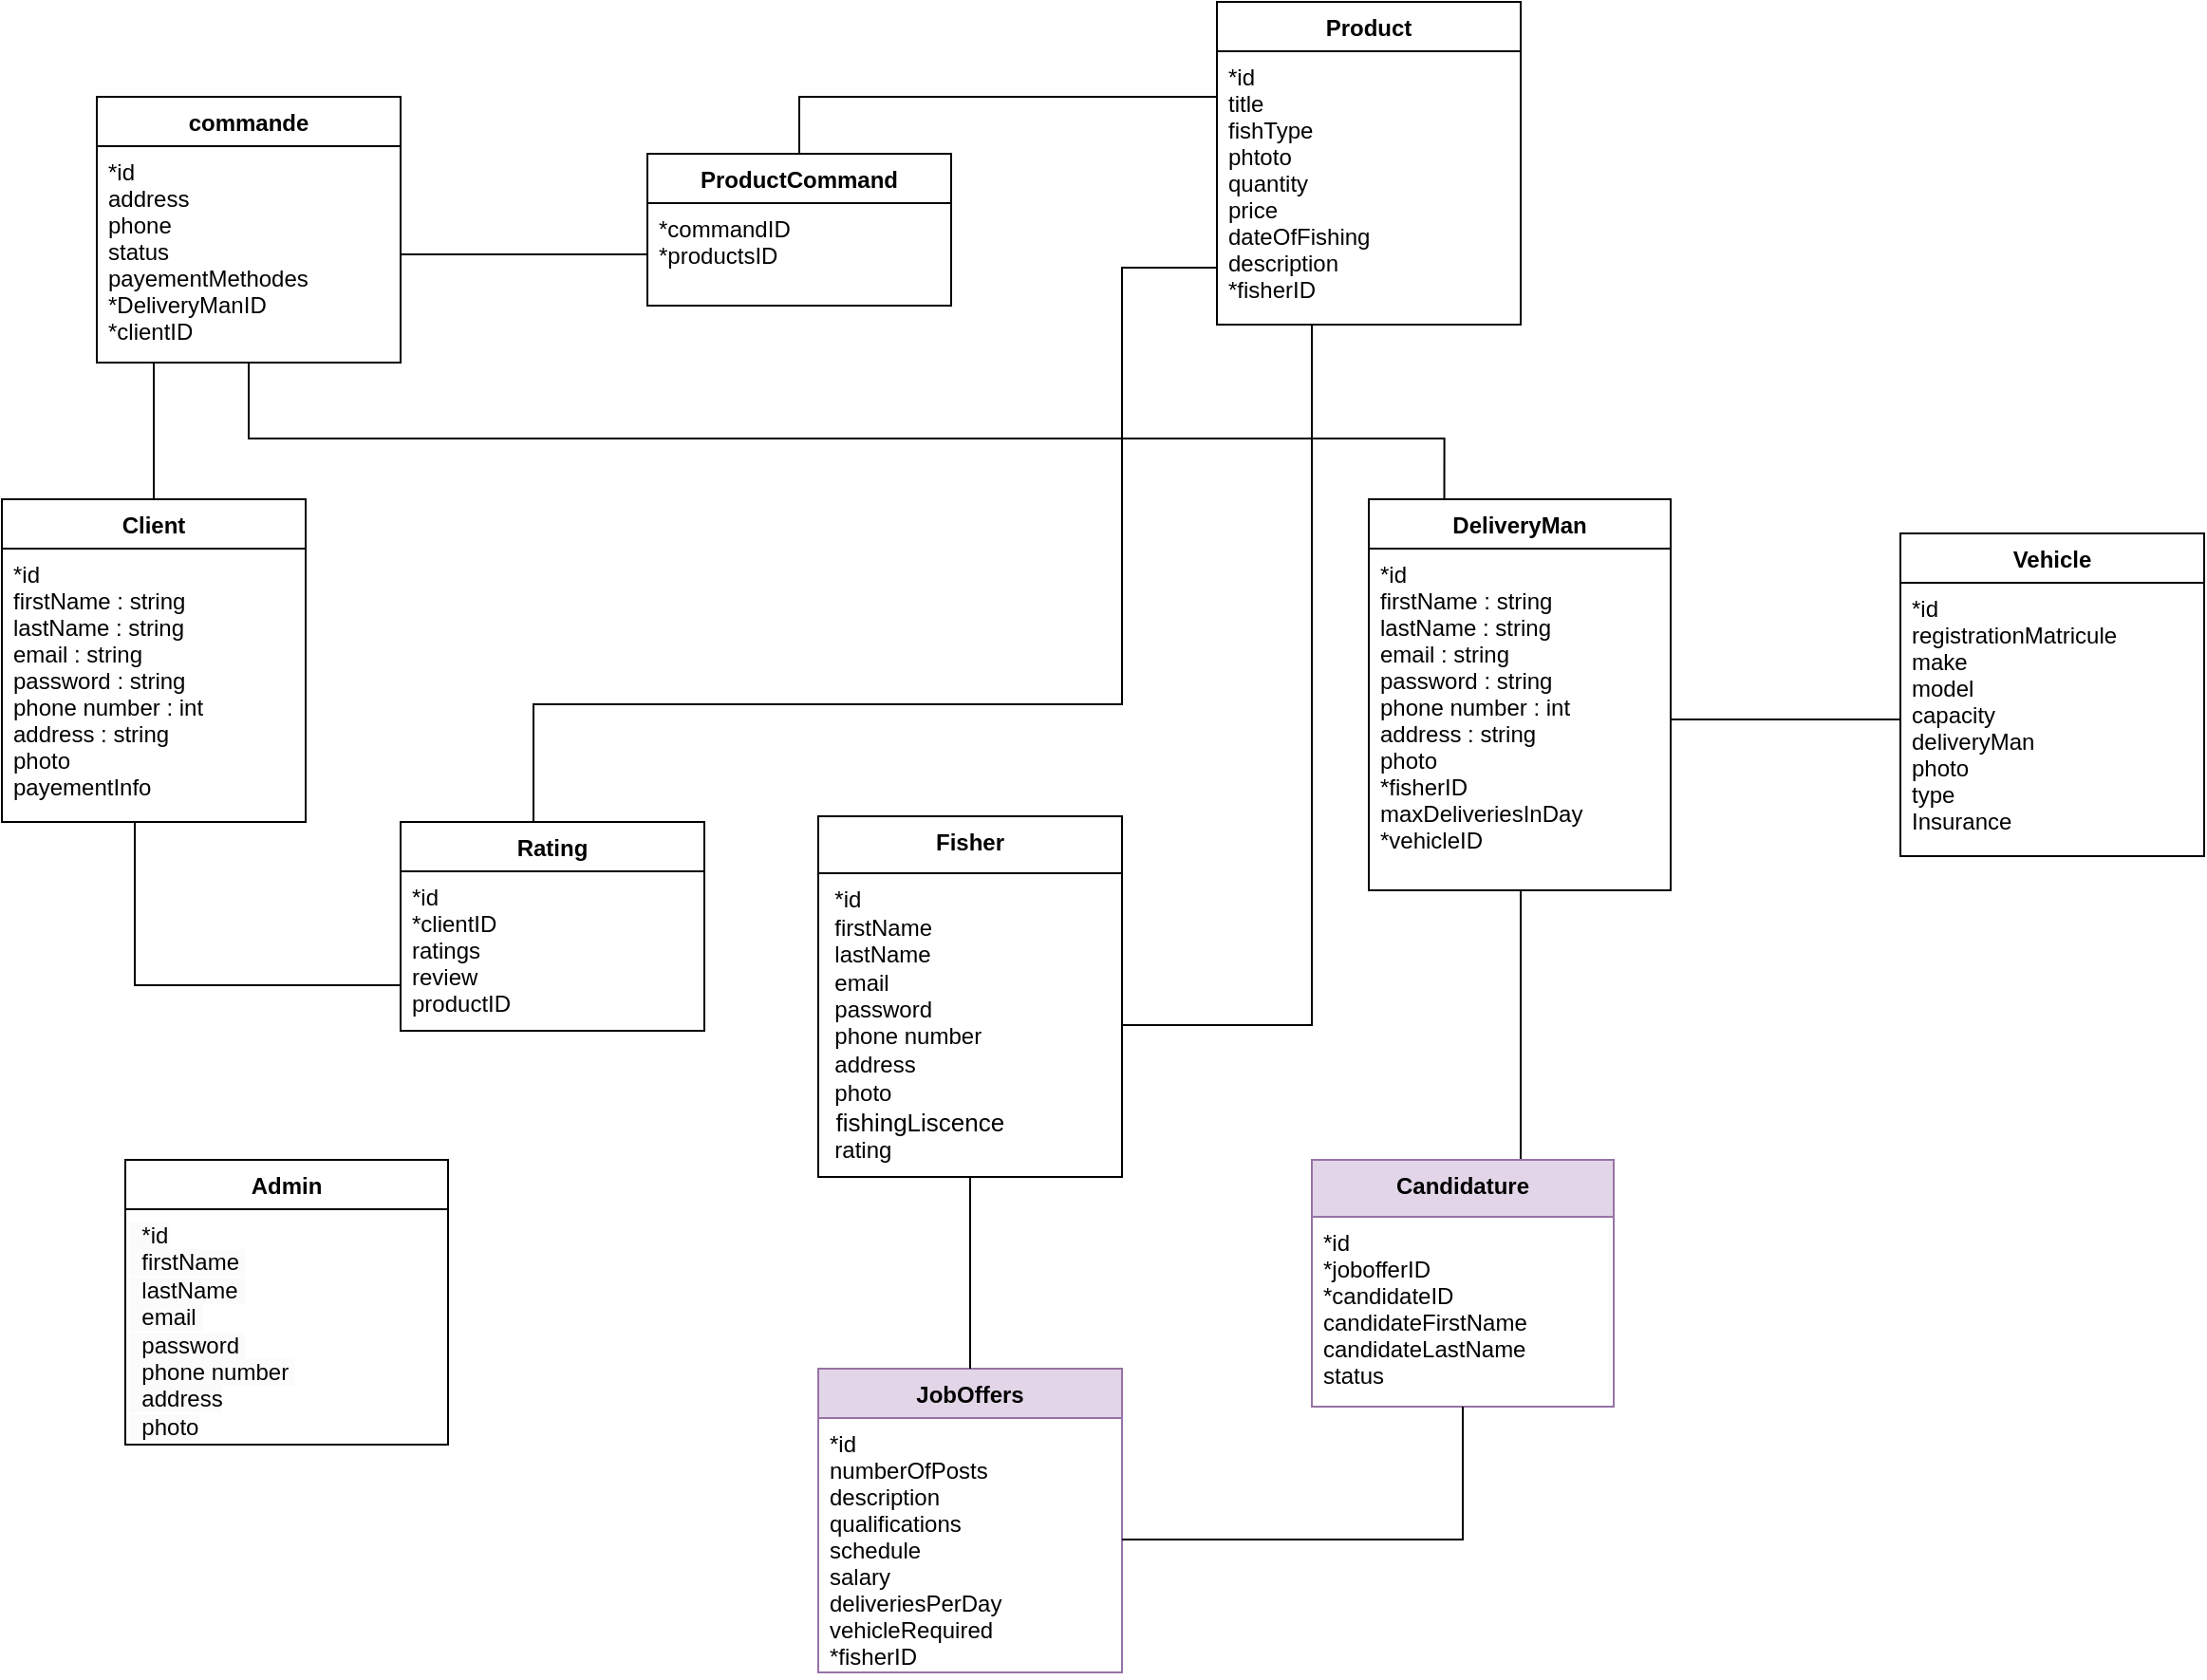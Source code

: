 <mxfile version="21.1.2" type="device">
  <diagram name="Page-1" id="epNNROfHkKnDNLngfpTh">
    <mxGraphModel dx="2524" dy="3191" grid="1" gridSize="10" guides="1" tooltips="1" connect="1" arrows="1" fold="1" page="1" pageScale="1" pageWidth="850" pageHeight="1100" math="0" shadow="0">
      <root>
        <mxCell id="0" />
        <mxCell id="1" parent="0" />
        <mxCell id="-N1TcMKGQXpCPjwiUiGK-15" value=" Fisher" style="swimlane;fontStyle=1;align=center;verticalAlign=top;childLayout=stackLayout;horizontal=1;startSize=30;horizontalStack=0;resizeParent=1;resizeParentMax=0;resizeLast=0;collapsible=1;marginBottom=0;" vertex="1" parent="1">
          <mxGeometry x="620" y="-1581" width="160" height="190" as="geometry" />
        </mxCell>
        <mxCell id="-N1TcMKGQXpCPjwiUiGK-16" value="&amp;nbsp;&amp;nbsp;*id&lt;br style=&quot;border-color: var(--border-color); padding: 0px; margin: 0px;&quot;&gt;&amp;nbsp;&amp;nbsp;firstName&amp;nbsp;&lt;br style=&quot;border-color: var(--border-color); padding: 0px; margin: 0px;&quot;&gt;&amp;nbsp;&amp;nbsp;lastName&amp;nbsp;&lt;br style=&quot;border-color: var(--border-color); padding: 0px; margin: 0px;&quot;&gt;&amp;nbsp;&amp;nbsp;email&amp;nbsp;&lt;br style=&quot;border-color: var(--border-color); padding: 0px; margin: 0px;&quot;&gt;&amp;nbsp;&amp;nbsp;password&lt;br style=&quot;border-color: var(--border-color); padding: 0px; margin: 0px;&quot;&gt;&amp;nbsp;&amp;nbsp;phone number&amp;nbsp;&lt;br style=&quot;border-color: var(--border-color); padding: 0px; margin: 0px;&quot;&gt;&amp;nbsp;&amp;nbsp;address&amp;nbsp;&lt;br style=&quot;border-color: var(--border-color); padding: 0px; margin: 0px;&quot;&gt;&amp;nbsp;&amp;nbsp;photo&lt;span style=&quot;font-size: 13px;&quot;&gt;&lt;br&gt;&amp;nbsp; fishingLiscence&lt;/span&gt;&lt;br&gt;&amp;nbsp; rating" style="text;html=1;align=left;verticalAlign=middle;resizable=0;points=[];autosize=1;strokeColor=none;fillColor=none;" vertex="1" parent="-N1TcMKGQXpCPjwiUiGK-15">
          <mxGeometry y="30" width="160" height="160" as="geometry" />
        </mxCell>
        <mxCell id="-N1TcMKGQXpCPjwiUiGK-138" style="edgeStyle=orthogonalEdgeStyle;rounded=0;orthogonalLoop=1;jettySize=auto;html=1;endArrow=none;endFill=0;" edge="1" parent="1" source="-N1TcMKGQXpCPjwiUiGK-16" target="-N1TcMKGQXpCPjwiUiGK-45">
          <mxGeometry relative="1" as="geometry">
            <Array as="points">
              <mxPoint x="880" y="-1471" />
            </Array>
          </mxGeometry>
        </mxCell>
        <mxCell id="-N1TcMKGQXpCPjwiUiGK-20" value=" DeliveryMan" style="swimlane;fontStyle=1;align=center;verticalAlign=top;childLayout=stackLayout;horizontal=1;startSize=26;horizontalStack=0;resizeParent=1;resizeParentMax=0;resizeLast=0;collapsible=1;marginBottom=0;" vertex="1" parent="1">
          <mxGeometry x="910" y="-1748" width="159" height="206" as="geometry" />
        </mxCell>
        <mxCell id="-N1TcMKGQXpCPjwiUiGK-21" value="*id&#xa;firstName : string&#xa;lastName : string&#xa;email : string&#xa;password : string&#xa;phone number : int&#xa;address : string&#xa;photo&#xa;*fisherID&#xa;maxDeliveriesInDay&#xa;*vehicleID" style="text;strokeColor=none;fillColor=none;align=left;verticalAlign=top;spacingLeft=4;spacingRight=4;overflow=hidden;rotatable=0;points=[[0,0.5],[1,0.5]];portConstraint=eastwest;" vertex="1" parent="-N1TcMKGQXpCPjwiUiGK-20">
          <mxGeometry y="26" width="159" height="180" as="geometry" />
        </mxCell>
        <mxCell id="-N1TcMKGQXpCPjwiUiGK-25" value="Admin" style="swimlane;fontStyle=1;align=center;verticalAlign=top;childLayout=stackLayout;horizontal=1;startSize=26;horizontalStack=0;resizeParent=1;resizeParentMax=0;resizeLast=0;collapsible=1;marginBottom=0;" vertex="1" parent="1">
          <mxGeometry x="255" y="-1400" width="170" height="150" as="geometry" />
        </mxCell>
        <mxCell id="-N1TcMKGQXpCPjwiUiGK-128" value="&lt;span style=&quot;color: rgb(0, 0, 0); font-family: Helvetica; font-size: 12px; font-style: normal; font-variant-ligatures: normal; font-variant-caps: normal; font-weight: 400; letter-spacing: normal; orphans: 2; text-align: left; text-indent: 0px; text-transform: none; widows: 2; word-spacing: 0px; -webkit-text-stroke-width: 0px; background-color: rgb(251, 251, 251); text-decoration-thickness: initial; text-decoration-style: initial; text-decoration-color: initial; float: none; display: inline !important;&quot;&gt;&amp;nbsp; *id&lt;/span&gt;&lt;br style=&quot;border-color: var(--border-color); padding: 0px; margin: 0px; color: rgb(0, 0, 0); font-family: Helvetica; font-size: 12px; font-style: normal; font-variant-ligatures: normal; font-variant-caps: normal; font-weight: 400; letter-spacing: normal; orphans: 2; text-align: left; text-indent: 0px; text-transform: none; widows: 2; word-spacing: 0px; -webkit-text-stroke-width: 0px; background-color: rgb(251, 251, 251); text-decoration-thickness: initial; text-decoration-style: initial; text-decoration-color: initial;&quot;&gt;&lt;span style=&quot;color: rgb(0, 0, 0); font-family: Helvetica; font-size: 12px; font-style: normal; font-variant-ligatures: normal; font-variant-caps: normal; font-weight: 400; letter-spacing: normal; orphans: 2; text-align: left; text-indent: 0px; text-transform: none; widows: 2; word-spacing: 0px; -webkit-text-stroke-width: 0px; background-color: rgb(251, 251, 251); text-decoration-thickness: initial; text-decoration-style: initial; text-decoration-color: initial; float: none; display: inline !important;&quot;&gt;&amp;nbsp;&amp;nbsp;firstName&amp;nbsp;&lt;/span&gt;&lt;br style=&quot;border-color: var(--border-color); padding: 0px; margin: 0px; color: rgb(0, 0, 0); font-family: Helvetica; font-size: 12px; font-style: normal; font-variant-ligatures: normal; font-variant-caps: normal; font-weight: 400; letter-spacing: normal; orphans: 2; text-align: left; text-indent: 0px; text-transform: none; widows: 2; word-spacing: 0px; -webkit-text-stroke-width: 0px; background-color: rgb(251, 251, 251); text-decoration-thickness: initial; text-decoration-style: initial; text-decoration-color: initial;&quot;&gt;&lt;span style=&quot;color: rgb(0, 0, 0); font-family: Helvetica; font-size: 12px; font-style: normal; font-variant-ligatures: normal; font-variant-caps: normal; font-weight: 400; letter-spacing: normal; orphans: 2; text-align: left; text-indent: 0px; text-transform: none; widows: 2; word-spacing: 0px; -webkit-text-stroke-width: 0px; background-color: rgb(251, 251, 251); text-decoration-thickness: initial; text-decoration-style: initial; text-decoration-color: initial; float: none; display: inline !important;&quot;&gt;&amp;nbsp;&amp;nbsp;lastName&amp;nbsp;&lt;/span&gt;&lt;br style=&quot;border-color: var(--border-color); padding: 0px; margin: 0px; color: rgb(0, 0, 0); font-family: Helvetica; font-size: 12px; font-style: normal; font-variant-ligatures: normal; font-variant-caps: normal; font-weight: 400; letter-spacing: normal; orphans: 2; text-align: left; text-indent: 0px; text-transform: none; widows: 2; word-spacing: 0px; -webkit-text-stroke-width: 0px; background-color: rgb(251, 251, 251); text-decoration-thickness: initial; text-decoration-style: initial; text-decoration-color: initial;&quot;&gt;&lt;span style=&quot;color: rgb(0, 0, 0); font-family: Helvetica; font-size: 12px; font-style: normal; font-variant-ligatures: normal; font-variant-caps: normal; font-weight: 400; letter-spacing: normal; orphans: 2; text-align: left; text-indent: 0px; text-transform: none; widows: 2; word-spacing: 0px; -webkit-text-stroke-width: 0px; background-color: rgb(251, 251, 251); text-decoration-thickness: initial; text-decoration-style: initial; text-decoration-color: initial; float: none; display: inline !important;&quot;&gt;&amp;nbsp;&amp;nbsp;email&amp;nbsp;&lt;/span&gt;&lt;br style=&quot;border-color: var(--border-color); padding: 0px; margin: 0px; color: rgb(0, 0, 0); font-family: Helvetica; font-size: 12px; font-style: normal; font-variant-ligatures: normal; font-variant-caps: normal; font-weight: 400; letter-spacing: normal; orphans: 2; text-align: left; text-indent: 0px; text-transform: none; widows: 2; word-spacing: 0px; -webkit-text-stroke-width: 0px; background-color: rgb(251, 251, 251); text-decoration-thickness: initial; text-decoration-style: initial; text-decoration-color: initial;&quot;&gt;&lt;span style=&quot;color: rgb(0, 0, 0); font-family: Helvetica; font-size: 12px; font-style: normal; font-variant-ligatures: normal; font-variant-caps: normal; font-weight: 400; letter-spacing: normal; orphans: 2; text-align: left; text-indent: 0px; text-transform: none; widows: 2; word-spacing: 0px; -webkit-text-stroke-width: 0px; background-color: rgb(251, 251, 251); text-decoration-thickness: initial; text-decoration-style: initial; text-decoration-color: initial; float: none; display: inline !important;&quot;&gt;&amp;nbsp;&amp;nbsp;password&amp;nbsp;&lt;/span&gt;&lt;br style=&quot;border-color: var(--border-color); padding: 0px; margin: 0px; color: rgb(0, 0, 0); font-family: Helvetica; font-size: 12px; font-style: normal; font-variant-ligatures: normal; font-variant-caps: normal; font-weight: 400; letter-spacing: normal; orphans: 2; text-align: left; text-indent: 0px; text-transform: none; widows: 2; word-spacing: 0px; -webkit-text-stroke-width: 0px; background-color: rgb(251, 251, 251); text-decoration-thickness: initial; text-decoration-style: initial; text-decoration-color: initial;&quot;&gt;&lt;span style=&quot;color: rgb(0, 0, 0); font-family: Helvetica; font-size: 12px; font-style: normal; font-variant-ligatures: normal; font-variant-caps: normal; font-weight: 400; letter-spacing: normal; orphans: 2; text-align: left; text-indent: 0px; text-transform: none; widows: 2; word-spacing: 0px; -webkit-text-stroke-width: 0px; background-color: rgb(251, 251, 251); text-decoration-thickness: initial; text-decoration-style: initial; text-decoration-color: initial; float: none; display: inline !important;&quot;&gt;&amp;nbsp;&amp;nbsp;phone number&amp;nbsp;&lt;/span&gt;&lt;br style=&quot;border-color: var(--border-color); padding: 0px; margin: 0px; color: rgb(0, 0, 0); font-family: Helvetica; font-size: 12px; font-style: normal; font-variant-ligatures: normal; font-variant-caps: normal; font-weight: 400; letter-spacing: normal; orphans: 2; text-align: left; text-indent: 0px; text-transform: none; widows: 2; word-spacing: 0px; -webkit-text-stroke-width: 0px; background-color: rgb(251, 251, 251); text-decoration-thickness: initial; text-decoration-style: initial; text-decoration-color: initial;&quot;&gt;&lt;span style=&quot;color: rgb(0, 0, 0); font-family: Helvetica; font-size: 12px; font-style: normal; font-variant-ligatures: normal; font-variant-caps: normal; font-weight: 400; letter-spacing: normal; orphans: 2; text-align: left; text-indent: 0px; text-transform: none; widows: 2; word-spacing: 0px; -webkit-text-stroke-width: 0px; background-color: rgb(251, 251, 251); text-decoration-thickness: initial; text-decoration-style: initial; text-decoration-color: initial; float: none; display: inline !important;&quot;&gt;&amp;nbsp;&amp;nbsp;address&lt;/span&gt;&lt;br style=&quot;border-color: var(--border-color); padding: 0px; margin: 0px; color: rgb(0, 0, 0); font-family: Helvetica; font-size: 12px; font-style: normal; font-variant-ligatures: normal; font-variant-caps: normal; font-weight: 400; letter-spacing: normal; orphans: 2; text-align: left; text-indent: 0px; text-transform: none; widows: 2; word-spacing: 0px; -webkit-text-stroke-width: 0px; background-color: rgb(251, 251, 251); text-decoration-thickness: initial; text-decoration-style: initial; text-decoration-color: initial;&quot;&gt;&lt;span style=&quot;color: rgb(0, 0, 0); font-family: Helvetica; font-size: 12px; font-style: normal; font-variant-ligatures: normal; font-variant-caps: normal; font-weight: 400; letter-spacing: normal; orphans: 2; text-align: left; text-indent: 0px; text-transform: none; widows: 2; word-spacing: 0px; -webkit-text-stroke-width: 0px; background-color: rgb(251, 251, 251); text-decoration-thickness: initial; text-decoration-style: initial; text-decoration-color: initial; float: none; display: inline !important;&quot;&gt;&amp;nbsp;&amp;nbsp;photo&lt;/span&gt;" style="text;whiteSpace=wrap;html=1;" vertex="1" parent="-N1TcMKGQXpCPjwiUiGK-25">
          <mxGeometry y="26" width="170" height="124" as="geometry" />
        </mxCell>
        <mxCell id="-N1TcMKGQXpCPjwiUiGK-32" value="Client" style="swimlane;fontStyle=1;align=center;verticalAlign=top;childLayout=stackLayout;horizontal=1;startSize=26;horizontalStack=0;resizeParent=1;resizeParentMax=0;resizeLast=0;collapsible=1;marginBottom=0;" vertex="1" parent="1">
          <mxGeometry x="190" y="-1748" width="160" height="170" as="geometry" />
        </mxCell>
        <mxCell id="-N1TcMKGQXpCPjwiUiGK-33" value="*id&#xa;firstName : string&#xa;lastName : string&#xa;email : string&#xa;password : string&#xa;phone number : int&#xa;address : string&#xa;photo&#xa;payementInfo" style="text;strokeColor=none;fillColor=none;align=left;verticalAlign=top;spacingLeft=4;spacingRight=4;overflow=hidden;rotatable=0;points=[[0,0.5],[1,0.5]];portConstraint=eastwest;" vertex="1" parent="-N1TcMKGQXpCPjwiUiGK-32">
          <mxGeometry y="26" width="160" height="144" as="geometry" />
        </mxCell>
        <mxCell id="-N1TcMKGQXpCPjwiUiGK-40" value="Vehicle" style="swimlane;fontStyle=1;align=center;verticalAlign=top;childLayout=stackLayout;horizontal=1;startSize=26;horizontalStack=0;resizeParent=1;resizeParentMax=0;resizeLast=0;collapsible=1;marginBottom=0;" vertex="1" parent="1">
          <mxGeometry x="1190" y="-1730" width="160" height="170" as="geometry">
            <mxRectangle x="500" y="-190" width="70" height="30" as="alternateBounds" />
          </mxGeometry>
        </mxCell>
        <mxCell id="-N1TcMKGQXpCPjwiUiGK-41" value="*id&#xa;registrationMatricule&#xa;make&#xa;model&#xa;capacity &#xa;deliveryMan&#xa;photo&#xa;type&#xa;Insurance" style="text;strokeColor=none;fillColor=none;align=left;verticalAlign=top;spacingLeft=4;spacingRight=4;overflow=hidden;rotatable=0;points=[[0,0.5],[1,0.5]];portConstraint=eastwest;" vertex="1" parent="-N1TcMKGQXpCPjwiUiGK-40">
          <mxGeometry y="26" width="160" height="144" as="geometry" />
        </mxCell>
        <mxCell id="-N1TcMKGQXpCPjwiUiGK-44" value="Product" style="swimlane;fontStyle=1;align=center;verticalAlign=top;childLayout=stackLayout;horizontal=1;startSize=26;horizontalStack=0;resizeParent=1;resizeParentMax=0;resizeLast=0;collapsible=1;marginBottom=0;" vertex="1" parent="1">
          <mxGeometry x="830" y="-2010" width="160" height="170" as="geometry">
            <mxRectangle x="500" y="-190" width="70" height="30" as="alternateBounds" />
          </mxGeometry>
        </mxCell>
        <mxCell id="-N1TcMKGQXpCPjwiUiGK-45" value="*id&#xa;title&#xa;fishType&#xa;phtoto&#xa;quantity&#xa;price&#xa;dateOfFishing&#xa;description&#xa;*fisherID" style="text;strokeColor=none;fillColor=none;align=left;verticalAlign=top;spacingLeft=4;spacingRight=4;overflow=hidden;rotatable=0;points=[[0,0.5],[1,0.5]];portConstraint=eastwest;" vertex="1" parent="-N1TcMKGQXpCPjwiUiGK-44">
          <mxGeometry y="26" width="160" height="144" as="geometry" />
        </mxCell>
        <mxCell id="-N1TcMKGQXpCPjwiUiGK-48" value="JobOffers" style="swimlane;fontStyle=1;align=center;verticalAlign=top;childLayout=stackLayout;horizontal=1;startSize=26;horizontalStack=0;resizeParent=1;resizeParentMax=0;resizeLast=0;collapsible=1;marginBottom=0;fillColor=#e1d5e7;strokeColor=#9673a6;" vertex="1" parent="1">
          <mxGeometry x="620" y="-1290" width="160" height="160" as="geometry">
            <mxRectangle x="500" y="-190" width="70" height="30" as="alternateBounds" />
          </mxGeometry>
        </mxCell>
        <mxCell id="-N1TcMKGQXpCPjwiUiGK-49" value="*id&#xa;numberOfPosts&#xa;description&#xa;qualifications&#xa;schedule&#xa;salary&#xa;deliveriesPerDay&#xa;vehicleRequired&#xa;*fisherID" style="text;strokeColor=none;fillColor=none;align=left;verticalAlign=top;spacingLeft=4;spacingRight=4;overflow=hidden;rotatable=0;points=[[0,0.5],[1,0.5]];portConstraint=eastwest;" vertex="1" parent="-N1TcMKGQXpCPjwiUiGK-48">
          <mxGeometry y="26" width="160" height="134" as="geometry" />
        </mxCell>
        <mxCell id="-N1TcMKGQXpCPjwiUiGK-74" value="commande" style="swimlane;fontStyle=1;align=center;verticalAlign=top;childLayout=stackLayout;horizontal=1;startSize=26;horizontalStack=0;resizeParent=1;resizeParentMax=0;resizeLast=0;collapsible=1;marginBottom=0;" vertex="1" parent="1">
          <mxGeometry x="240" y="-1960" width="160" height="140" as="geometry" />
        </mxCell>
        <mxCell id="-N1TcMKGQXpCPjwiUiGK-75" value="*id&#xa;address&#xa;phone&#xa;status&#xa;payementMethodes&#xa;*DeliveryManID&#xa;*clientID" style="text;strokeColor=none;fillColor=none;align=left;verticalAlign=top;spacingLeft=4;spacingRight=4;overflow=hidden;rotatable=0;points=[[0,0.5],[1,0.5]];portConstraint=eastwest;fontStyle=0" vertex="1" parent="-N1TcMKGQXpCPjwiUiGK-74">
          <mxGeometry y="26" width="160" height="114" as="geometry" />
        </mxCell>
        <mxCell id="-N1TcMKGQXpCPjwiUiGK-135" style="edgeStyle=orthogonalEdgeStyle;rounded=0;orthogonalLoop=1;jettySize=auto;html=1;endArrow=none;endFill=0;" edge="1" parent="1" source="-N1TcMKGQXpCPjwiUiGK-107" target="-N1TcMKGQXpCPjwiUiGK-45">
          <mxGeometry relative="1" as="geometry">
            <mxPoint x="620" y="-1652.0" as="targetPoint" />
            <Array as="points">
              <mxPoint x="470" y="-1640" />
              <mxPoint x="780" y="-1640" />
              <mxPoint x="780" y="-1870" />
            </Array>
          </mxGeometry>
        </mxCell>
        <mxCell id="-N1TcMKGQXpCPjwiUiGK-107" value="Rating" style="swimlane;fontStyle=1;align=center;verticalAlign=top;childLayout=stackLayout;horizontal=1;startSize=26;horizontalStack=0;resizeParent=1;resizeParentMax=0;resizeLast=0;collapsible=1;marginBottom=0;" vertex="1" parent="1">
          <mxGeometry x="400" y="-1578" width="160" height="110" as="geometry">
            <mxRectangle x="500" y="-190" width="70" height="30" as="alternateBounds" />
          </mxGeometry>
        </mxCell>
        <mxCell id="-N1TcMKGQXpCPjwiUiGK-108" value="*id &#xa;*clientID&#xa;ratings&#xa;review&#xa;productID" style="text;strokeColor=none;fillColor=none;align=left;verticalAlign=top;spacingLeft=4;spacingRight=4;overflow=hidden;rotatable=0;points=[[0,0.5],[1,0.5]];portConstraint=eastwest;" vertex="1" parent="-N1TcMKGQXpCPjwiUiGK-107">
          <mxGeometry y="26" width="160" height="84" as="geometry" />
        </mxCell>
        <mxCell id="-N1TcMKGQXpCPjwiUiGK-139" style="edgeStyle=orthogonalEdgeStyle;rounded=0;orthogonalLoop=1;jettySize=auto;html=1;entryX=0.25;entryY=0;entryDx=0;entryDy=0;endArrow=none;endFill=0;" edge="1" parent="1" source="-N1TcMKGQXpCPjwiUiGK-75" target="-N1TcMKGQXpCPjwiUiGK-20">
          <mxGeometry relative="1" as="geometry">
            <Array as="points">
              <mxPoint x="320" y="-1780" />
              <mxPoint x="950" y="-1780" />
            </Array>
          </mxGeometry>
        </mxCell>
        <mxCell id="-N1TcMKGQXpCPjwiUiGK-121" value="ProductCommand" style="swimlane;fontStyle=1;align=center;verticalAlign=top;childLayout=stackLayout;horizontal=1;startSize=26;horizontalStack=0;resizeParent=1;resizeParentMax=0;resizeLast=0;collapsible=1;marginBottom=0;" vertex="1" parent="1">
          <mxGeometry x="530" y="-1930" width="160" height="80" as="geometry" />
        </mxCell>
        <mxCell id="-N1TcMKGQXpCPjwiUiGK-122" value="*commandID&#xa;*productsID&#xa;" style="text;strokeColor=none;fillColor=none;align=left;verticalAlign=top;spacingLeft=4;spacingRight=4;overflow=hidden;rotatable=0;points=[[0,0.5],[1,0.5]];portConstraint=eastwest;fontStyle=0" vertex="1" parent="-N1TcMKGQXpCPjwiUiGK-121">
          <mxGeometry y="26" width="160" height="54" as="geometry" />
        </mxCell>
        <mxCell id="-N1TcMKGQXpCPjwiUiGK-123" style="edgeStyle=orthogonalEdgeStyle;rounded=0;orthogonalLoop=1;jettySize=auto;html=1;exitX=1;exitY=0.5;exitDx=0;exitDy=0;endArrow=none;endFill=0;" edge="1" parent="1" source="-N1TcMKGQXpCPjwiUiGK-75" target="-N1TcMKGQXpCPjwiUiGK-122">
          <mxGeometry relative="1" as="geometry" />
        </mxCell>
        <mxCell id="-N1TcMKGQXpCPjwiUiGK-124" style="edgeStyle=orthogonalEdgeStyle;rounded=0;orthogonalLoop=1;jettySize=auto;html=1;endArrow=none;endFill=0;entryX=0.5;entryY=0;entryDx=0;entryDy=0;" edge="1" parent="1" source="-N1TcMKGQXpCPjwiUiGK-45" target="-N1TcMKGQXpCPjwiUiGK-121">
          <mxGeometry relative="1" as="geometry">
            <mxPoint x="830" y="-1901" as="sourcePoint" />
            <mxPoint x="690" y="-1836" as="targetPoint" />
            <Array as="points">
              <mxPoint x="610" y="-1960" />
            </Array>
          </mxGeometry>
        </mxCell>
        <mxCell id="-N1TcMKGQXpCPjwiUiGK-127" style="edgeStyle=orthogonalEdgeStyle;rounded=0;orthogonalLoop=1;jettySize=auto;html=1;exitX=1;exitY=0.5;exitDx=0;exitDy=0;endArrow=none;endFill=0;" edge="1" parent="1" source="-N1TcMKGQXpCPjwiUiGK-21" target="-N1TcMKGQXpCPjwiUiGK-41">
          <mxGeometry relative="1" as="geometry">
            <mxPoint x="1150" y="-1680.0" as="targetPoint" />
            <Array as="points">
              <mxPoint x="1240" y="-1632" />
              <mxPoint x="1240" y="-1632" />
            </Array>
          </mxGeometry>
        </mxCell>
        <mxCell id="-N1TcMKGQXpCPjwiUiGK-141" style="edgeStyle=orthogonalEdgeStyle;rounded=0;orthogonalLoop=1;jettySize=auto;html=1;endArrow=none;endFill=0;" edge="1" parent="1" source="-N1TcMKGQXpCPjwiUiGK-32" target="-N1TcMKGQXpCPjwiUiGK-75">
          <mxGeometry relative="1" as="geometry">
            <mxPoint x="550" y="-1810" as="targetPoint" />
            <Array as="points">
              <mxPoint x="270" y="-1750" />
              <mxPoint x="270" y="-1750" />
            </Array>
          </mxGeometry>
        </mxCell>
        <mxCell id="-N1TcMKGQXpCPjwiUiGK-154" style="edgeStyle=orthogonalEdgeStyle;rounded=0;orthogonalLoop=1;jettySize=auto;html=1;endArrow=none;endFill=0;" edge="1" parent="1" source="-N1TcMKGQXpCPjwiUiGK-16" target="-N1TcMKGQXpCPjwiUiGK-48">
          <mxGeometry relative="1" as="geometry" />
        </mxCell>
        <mxCell id="-N1TcMKGQXpCPjwiUiGK-155" style="edgeStyle=orthogonalEdgeStyle;rounded=0;orthogonalLoop=1;jettySize=auto;html=1;endArrow=none;endFill=0;" edge="1" parent="1" source="-N1TcMKGQXpCPjwiUiGK-97" target="-N1TcMKGQXpCPjwiUiGK-21">
          <mxGeometry relative="1" as="geometry">
            <Array as="points">
              <mxPoint x="990" y="-1430" />
              <mxPoint x="990" y="-1430" />
            </Array>
          </mxGeometry>
        </mxCell>
        <mxCell id="-N1TcMKGQXpCPjwiUiGK-97" value="Candidature" style="swimlane;fontStyle=1;align=center;verticalAlign=top;childLayout=stackLayout;horizontal=1;startSize=30;horizontalStack=0;resizeParent=1;resizeParentMax=0;resizeLast=0;collapsible=1;marginBottom=0;fillColor=#e1d5e7;strokeColor=#9673a6;" vertex="1" parent="1">
          <mxGeometry x="880" y="-1400" width="159" height="130" as="geometry">
            <mxRectangle x="500" y="-190" width="70" height="30" as="alternateBounds" />
          </mxGeometry>
        </mxCell>
        <mxCell id="-N1TcMKGQXpCPjwiUiGK-98" value="*id&#xa;*jobofferID&#xa;*candidateID&#xa;candidateFirstName&#xa;candidateLastName&#xa;status" style="text;strokeColor=none;fillColor=none;align=left;verticalAlign=top;spacingLeft=4;spacingRight=4;overflow=hidden;rotatable=0;points=[[0,0.5],[1,0.5]];portConstraint=eastwest;" vertex="1" parent="-N1TcMKGQXpCPjwiUiGK-97">
          <mxGeometry y="30" width="159" height="100" as="geometry" />
        </mxCell>
        <mxCell id="-N1TcMKGQXpCPjwiUiGK-156" style="edgeStyle=orthogonalEdgeStyle;rounded=0;orthogonalLoop=1;jettySize=auto;html=1;endArrow=none;endFill=0;" edge="1" parent="1" source="-N1TcMKGQXpCPjwiUiGK-98" target="-N1TcMKGQXpCPjwiUiGK-49">
          <mxGeometry relative="1" as="geometry">
            <Array as="points">
              <mxPoint x="959" y="-1200" />
            </Array>
          </mxGeometry>
        </mxCell>
        <mxCell id="-N1TcMKGQXpCPjwiUiGK-157" style="edgeStyle=orthogonalEdgeStyle;rounded=0;orthogonalLoop=1;jettySize=auto;html=1;endArrow=none;endFill=0;" edge="1" parent="1" source="-N1TcMKGQXpCPjwiUiGK-108" target="-N1TcMKGQXpCPjwiUiGK-33">
          <mxGeometry relative="1" as="geometry">
            <Array as="points">
              <mxPoint x="260" y="-1492" />
            </Array>
          </mxGeometry>
        </mxCell>
      </root>
    </mxGraphModel>
  </diagram>
</mxfile>
